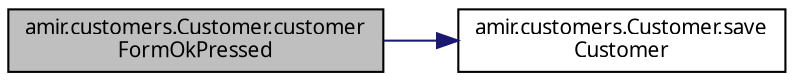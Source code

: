 digraph "amir.customers.Customer.customerFormOkPressed"
{
 // LATEX_PDF_SIZE
  edge [fontname="FreeSans.ttf",fontsize="10",labelfontname="FreeSans.ttf",labelfontsize="10"];
  node [fontname="FreeSans.ttf",fontsize="10",shape=record];
  rankdir="LR";
  Node1 [label="amir.customers.Customer.customer\lFormOkPressed",height=0.2,width=0.4,color="black", fillcolor="grey75", style="filled", fontcolor="black",tooltip=" "];
  Node1 -> Node2 [color="midnightblue",fontsize="10",style="solid",fontname="FreeSans.ttf"];
  Node2 [label="amir.customers.Customer.save\lCustomer",height=0.2,width=0.4,color="black", fillcolor="white", style="filled",URL="$classamir_1_1customers_1_1_customer.html#a7fd78d1b422f77973a2ddc59d6cdd772",tooltip=" "];
}
